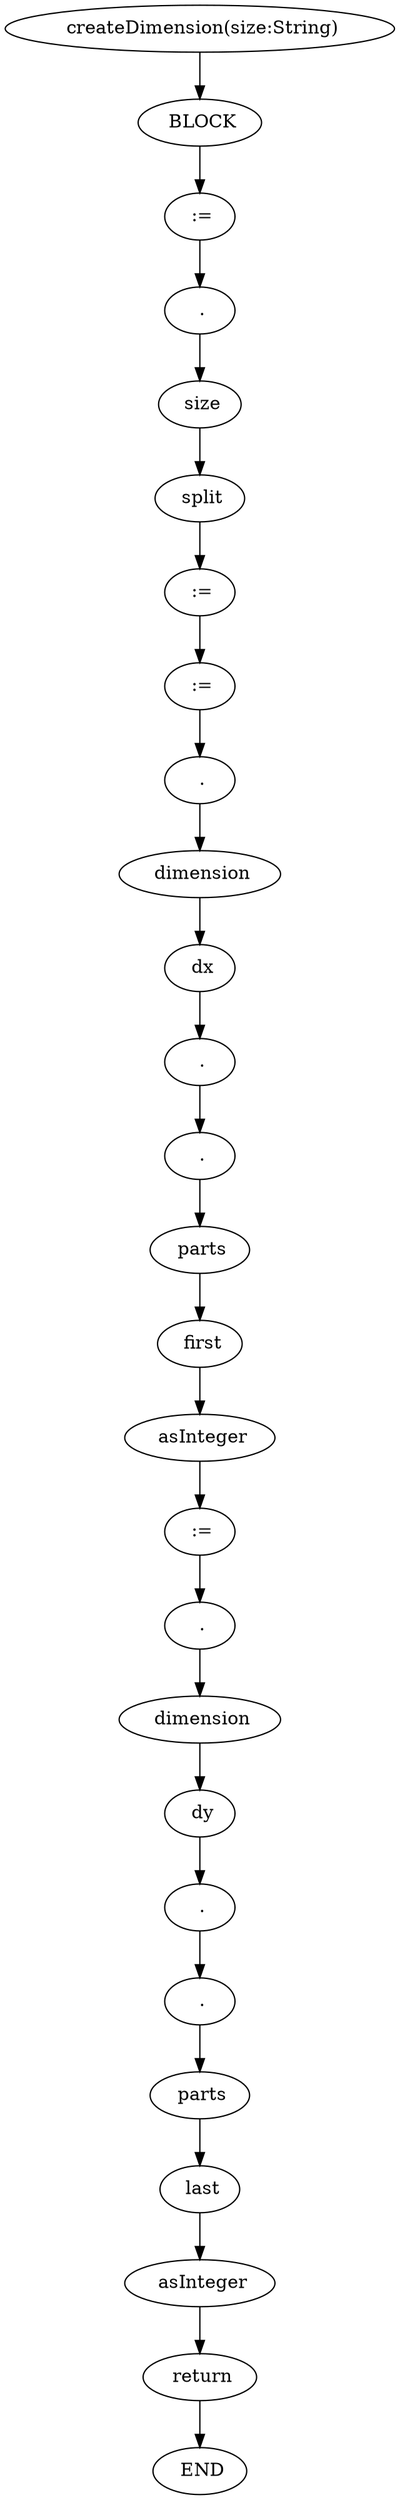 digraph testGraph {
2776[label=" createDimension(size:String)"]
2778[label="BLOCK"]
2776 -> 2778[color=black]
2778[label=" BLOCK"]
2779[label=":="]
2778 -> 2779[color=black]
2779[label=" :="]
2782[label="."]
2779 -> 2782[color=black]
2782[label=" ."]
2783[label="size"]
2782 -> 2783[color=black]
2783[label=" size"]
2784[label="split"]
2783 -> 2784[color=black]
2784[label=" split"]
2787[label=":="]
2784 -> 2787[color=black]
2787[label=" :="]
2793[label=":="]
2787 -> 2793[color=black]
2793[label=" :="]
2794[label="."]
2793 -> 2794[color=black]
2794[label=" ."]
2795[label="dimension"]
2794 -> 2795[color=black]
2795[label=" dimension"]
2796[label="dx"]
2795 -> 2796[color=black]
2796[label=" dx"]
2797[label="."]
2796 -> 2797[color=black]
2797[label=" ."]
2798[label="."]
2797 -> 2798[color=black]
2798[label=" ."]
2799[label="parts"]
2798 -> 2799[color=black]
2799[label=" parts"]
2800[label="first"]
2799 -> 2800[color=black]
2800[label=" first"]
2801[label="asInteger"]
2800 -> 2801[color=black]
2801[label=" asInteger"]
2803[label=":="]
2801 -> 2803[color=black]
2803[label=" :="]
2804[label="."]
2803 -> 2804[color=black]
2804[label=" ."]
2805[label="dimension"]
2804 -> 2805[color=black]
2805[label=" dimension"]
2806[label="dy"]
2805 -> 2806[color=black]
2806[label=" dy"]
2807[label="."]
2806 -> 2807[color=black]
2807[label=" ."]
2808[label="."]
2807 -> 2808[color=black]
2808[label=" ."]
2809[label="parts"]
2808 -> 2809[color=black]
2809[label=" parts"]
2810[label="last"]
2809 -> 2810[color=black]
2810[label=" last"]
2811[label="asInteger"]
2810 -> 2811[color=black]
2811[label=" asInteger"]
2813[label="return"]
2811 -> 2813[color=black]
2813[label=" return"]
2777[label="END"]
2813 -> 2777[color=black]
2777[label=" END"]
}
